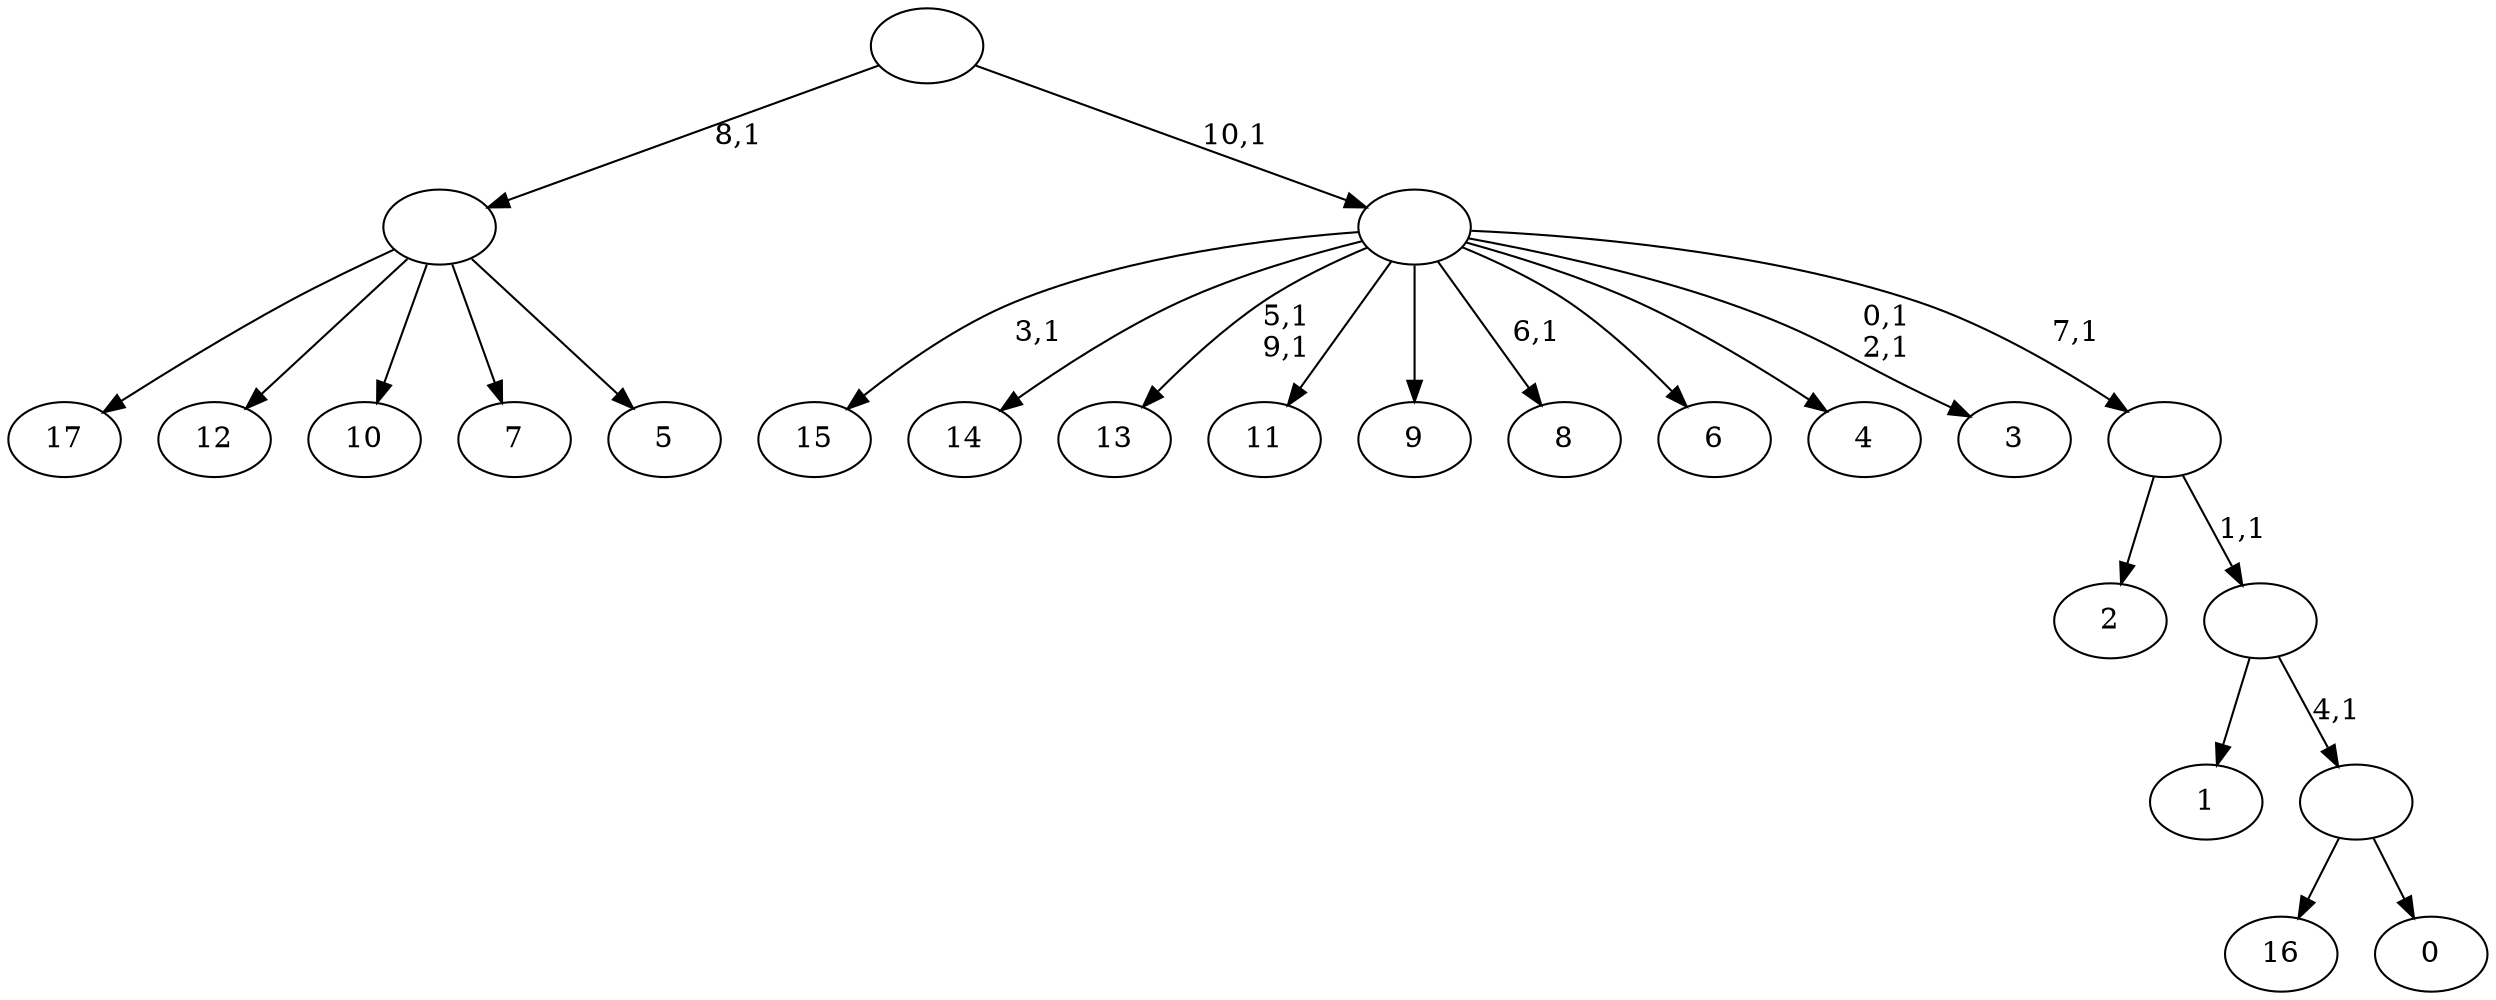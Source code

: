 digraph T {
	29 [label="17"]
	28 [label="16"]
	27 [label="15"]
	25 [label="14"]
	24 [label="13"]
	21 [label="12"]
	20 [label="11"]
	19 [label="10"]
	18 [label="9"]
	17 [label="8"]
	15 [label="7"]
	14 [label="6"]
	13 [label="5"]
	12 [label=""]
	11 [label="4"]
	10 [label="3"]
	7 [label="2"]
	6 [label="1"]
	5 [label="0"]
	4 [label=""]
	3 [label=""]
	2 [label=""]
	1 [label=""]
	0 [label=""]
	12 -> 29 [label=""]
	12 -> 21 [label=""]
	12 -> 19 [label=""]
	12 -> 15 [label=""]
	12 -> 13 [label=""]
	4 -> 28 [label=""]
	4 -> 5 [label=""]
	3 -> 6 [label=""]
	3 -> 4 [label="4,1"]
	2 -> 7 [label=""]
	2 -> 3 [label="1,1"]
	1 -> 10 [label="0,1\n2,1"]
	1 -> 17 [label="6,1"]
	1 -> 24 [label="5,1\n9,1"]
	1 -> 27 [label="3,1"]
	1 -> 25 [label=""]
	1 -> 20 [label=""]
	1 -> 18 [label=""]
	1 -> 14 [label=""]
	1 -> 11 [label=""]
	1 -> 2 [label="7,1"]
	0 -> 12 [label="8,1"]
	0 -> 1 [label="10,1"]
}

